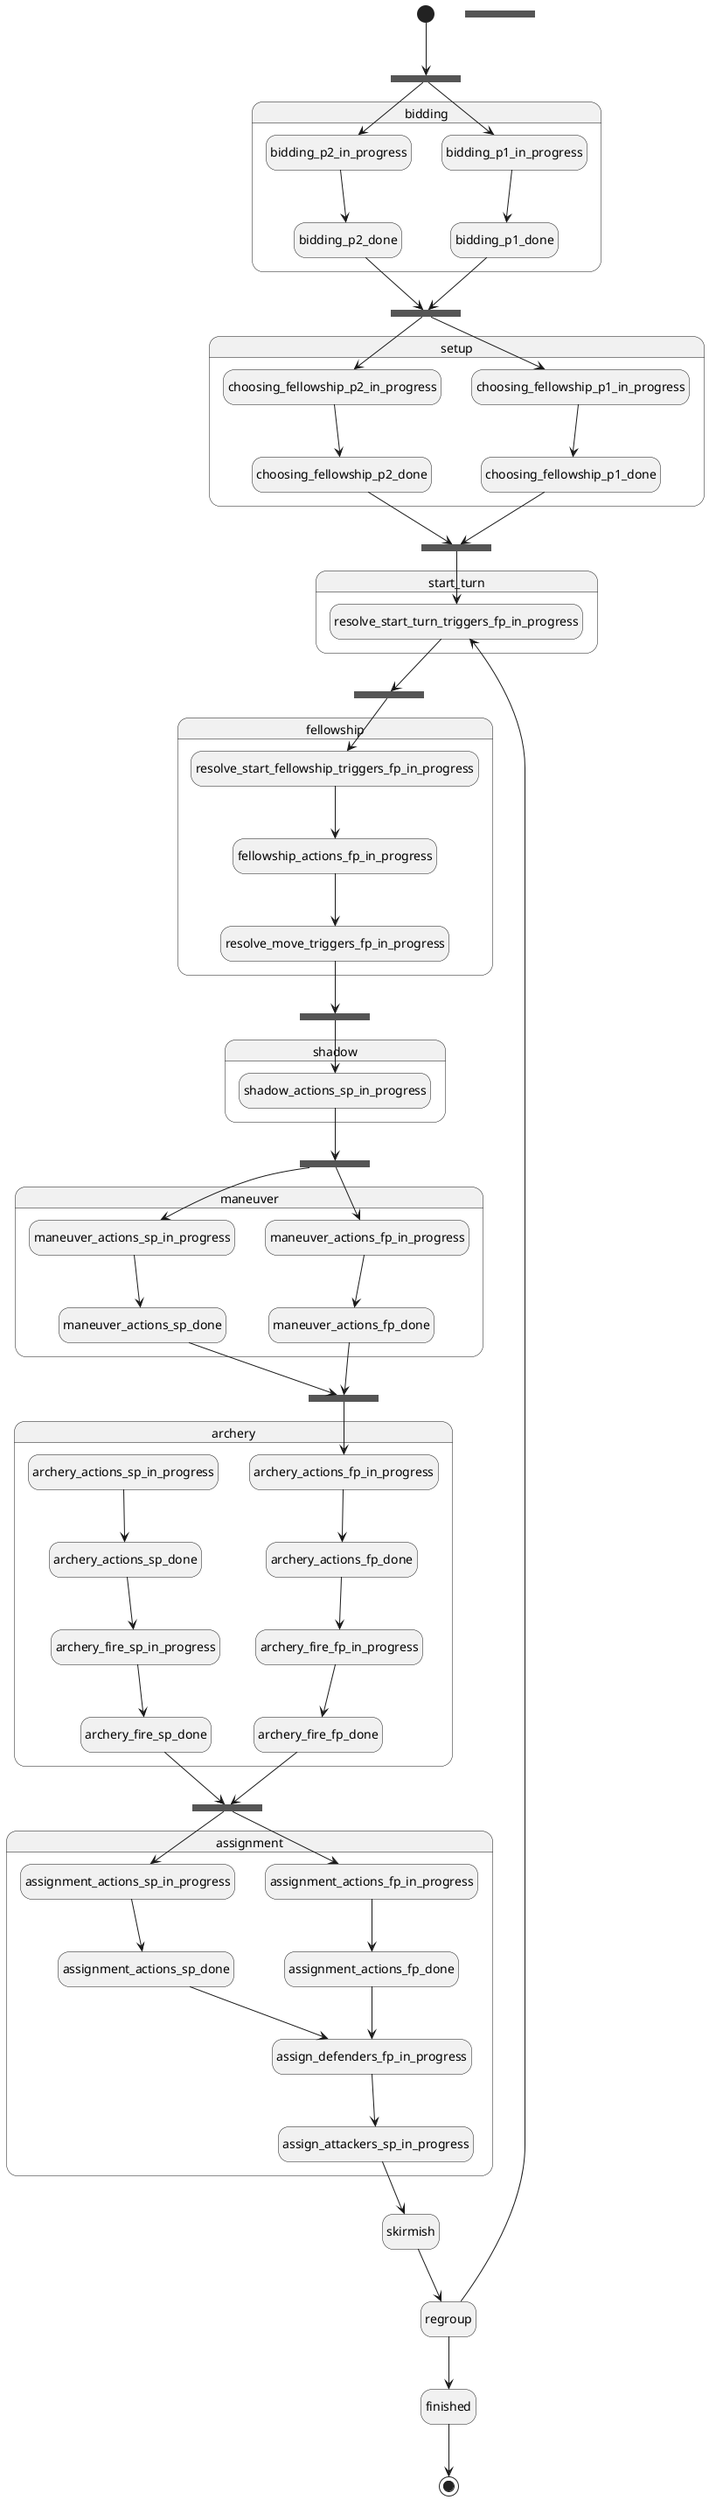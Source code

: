 @startuml
hide empty description

state bidding_fork <<fork>>
state bidding {
    state bidding_p1_in_progress
    state bidding_p2_in_progress
    state bidding_p1_done
    state bidding_p2_done
}
state setup_fork <<fork>>
state setup {
    state choosing_fellowship_p1_in_progress
    state choosing_fellowship_p2_in_progress
    state choosing_fellowship_p1_done
    state choosing_fellowship_p2_done
}
state start_turn_fork <<fork>>
state start_turn {
    state resolve_start_turn_triggers_fp_in_progress
}
state fellowship_fork <<fork>>
state fellowship {
    state resolve_start_fellowship_triggers_fp_in_progress
    state fellowship_actions_fp_in_progress
    state resolve_move_triggers_fp_in_progress
}
state shadow_fork <<fork>>
state shadow {
    state shadow_actions_sp_in_progress
}
state maneuver_fork <<fork>>
state maneuver {
    state maneuver_actions_fp_in_progress
    state maneuver_actions_sp_in_progress
    state maneuver_actions_fp_done
    state maneuver_actions_sp_done
}
state archery_fork <<fork>>
state archery {
    state archery_actions_fp_in_progress
    state archery_actions_sp_in_progress
    state archery_actions_fp_done
    state archery_actions_sp_done
    state archery_fire_fp_in_progress
    state archery_fire_sp_in_progress
    state archery_fire_fp_done
    state archery_fire_sp_done
}
state assignment_fork <<fork>>
state assignment {
    state assignment_actions_fp_in_progress
    state assignment_actions_sp_in_progress
    state assignment_actions_fp_done
    state assignment_actions_sp_done
    state assign_defenders_fp_in_progress
    state assign_attackers_sp_in_progress
}
state skirmish_fork <<fork>>
state skirmish
state regroup
state finished

[*] --> bidding_fork

bidding_fork --> bidding_p1_in_progress
bidding_fork --> bidding_p2_in_progress
bidding_p1_in_progress --> bidding_p1_done
bidding_p2_in_progress --> bidding_p2_done
bidding_p1_done --> setup_fork
bidding_p2_done --> setup_fork

setup_fork --> choosing_fellowship_p1_in_progress
setup_fork --> choosing_fellowship_p2_in_progress
choosing_fellowship_p1_in_progress --> choosing_fellowship_p1_done
choosing_fellowship_p2_in_progress --> choosing_fellowship_p2_done
choosing_fellowship_p1_done --> start_turn_fork
choosing_fellowship_p2_done --> start_turn_fork
start_turn_fork --> resolve_start_turn_triggers_fp_in_progress

resolve_start_turn_triggers_fp_in_progress --> fellowship_fork

fellowship_fork --> resolve_start_fellowship_triggers_fp_in_progress
resolve_start_fellowship_triggers_fp_in_progress --> fellowship_actions_fp_in_progress
fellowship_actions_fp_in_progress --> resolve_move_triggers_fp_in_progress
resolve_move_triggers_fp_in_progress --> shadow_fork

shadow_fork --> shadow_actions_sp_in_progress
shadow_actions_sp_in_progress --> maneuver_fork

maneuver_fork --> maneuver_actions_fp_in_progress
maneuver_fork --> maneuver_actions_sp_in_progress
maneuver_actions_fp_in_progress --> maneuver_actions_fp_done
maneuver_actions_sp_in_progress --> maneuver_actions_sp_done
maneuver_actions_fp_done --> archery_fork
maneuver_actions_sp_done --> archery_fork

archery_fork --> archery_actions_fp_in_progress
archery_actions_fp_in_progress --> archery_actions_fp_done
archery_actions_sp_in_progress --> archery_actions_sp_done
archery_actions_fp_done --> archery_fire_fp_in_progress
archery_actions_sp_done --> archery_fire_sp_in_progress
archery_fire_fp_in_progress --> archery_fire_fp_done
archery_fire_sp_in_progress --> archery_fire_sp_done
archery_fire_fp_done --> assignment_fork
archery_fire_sp_done --> assignment_fork

assignment_fork --> assignment_actions_fp_in_progress
assignment_fork --> assignment_actions_sp_in_progress
assignment_actions_fp_in_progress --> assignment_actions_fp_done
assignment_actions_sp_in_progress --> assignment_actions_sp_done
assignment_actions_fp_done --> assign_defenders_fp_in_progress
assignment_actions_sp_done --> assign_defenders_fp_in_progress
assign_defenders_fp_in_progress --> assign_attackers_sp_in_progress

assign_attackers_sp_in_progress --> skirmish
skirmish --> regroup
regroup --> finished
regroup -up-> resolve_start_turn_triggers_fp_in_progress


finished --> [*]

@enduml
